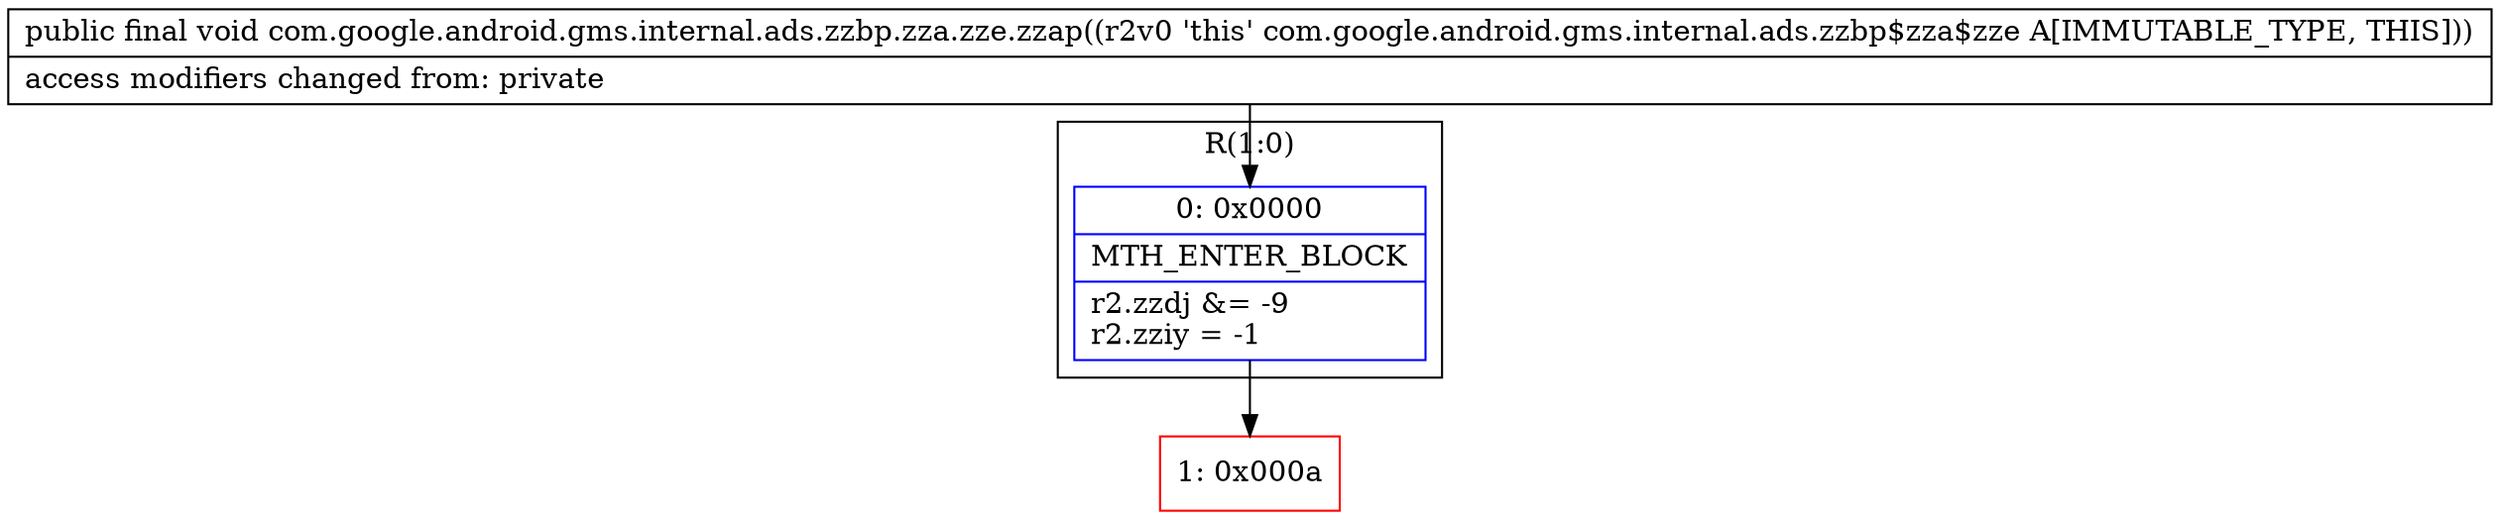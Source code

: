 digraph "CFG forcom.google.android.gms.internal.ads.zzbp.zza.zze.zzap()V" {
subgraph cluster_Region_1084333567 {
label = "R(1:0)";
node [shape=record,color=blue];
Node_0 [shape=record,label="{0\:\ 0x0000|MTH_ENTER_BLOCK\l|r2.zzdj &= \-9\lr2.zziy = \-1\l}"];
}
Node_1 [shape=record,color=red,label="{1\:\ 0x000a}"];
MethodNode[shape=record,label="{public final void com.google.android.gms.internal.ads.zzbp.zza.zze.zzap((r2v0 'this' com.google.android.gms.internal.ads.zzbp$zza$zze A[IMMUTABLE_TYPE, THIS]))  | access modifiers changed from: private\l}"];
MethodNode -> Node_0;
Node_0 -> Node_1;
}

